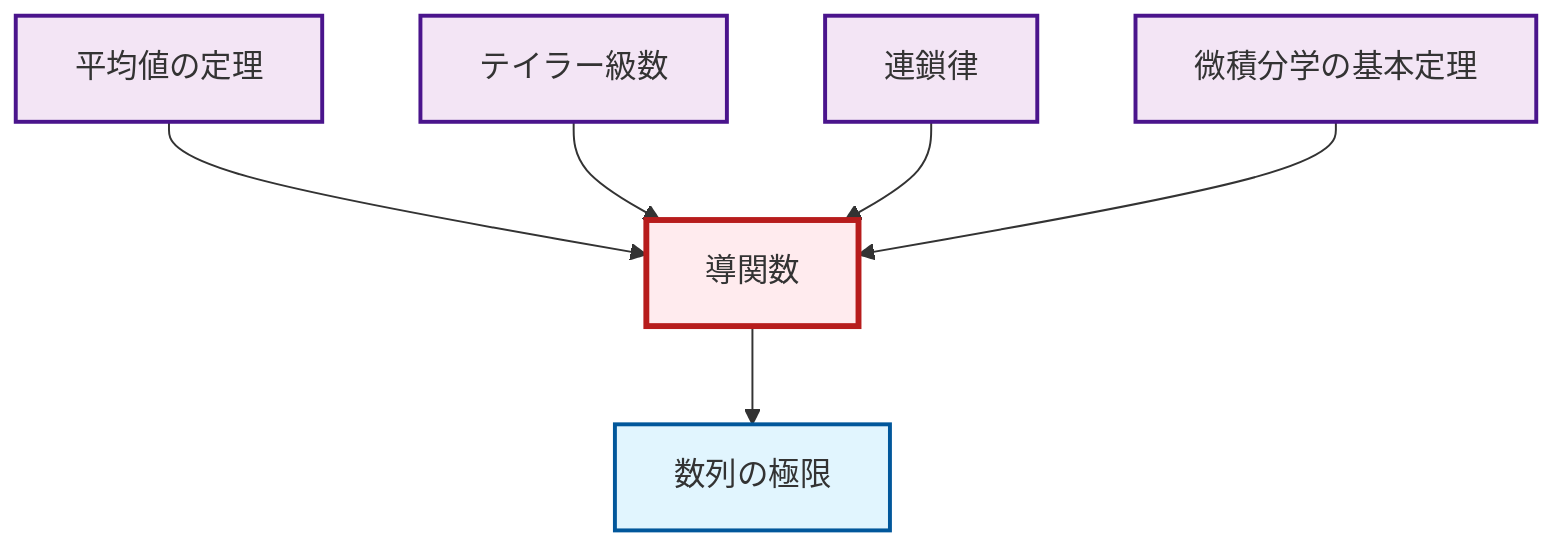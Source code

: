 graph TD
    classDef definition fill:#e1f5fe,stroke:#01579b,stroke-width:2px
    classDef theorem fill:#f3e5f5,stroke:#4a148c,stroke-width:2px
    classDef axiom fill:#fff3e0,stroke:#e65100,stroke-width:2px
    classDef example fill:#e8f5e9,stroke:#1b5e20,stroke-width:2px
    classDef current fill:#ffebee,stroke:#b71c1c,stroke-width:3px
    thm-taylor-series["テイラー級数"]:::theorem
    thm-chain-rule["連鎖律"]:::theorem
    thm-mean-value["平均値の定理"]:::theorem
    thm-fundamental-calculus["微積分学の基本定理"]:::theorem
    def-derivative["導関数"]:::definition
    def-limit["数列の極限"]:::definition
    thm-mean-value --> def-derivative
    thm-taylor-series --> def-derivative
    def-derivative --> def-limit
    thm-chain-rule --> def-derivative
    thm-fundamental-calculus --> def-derivative
    class def-derivative current